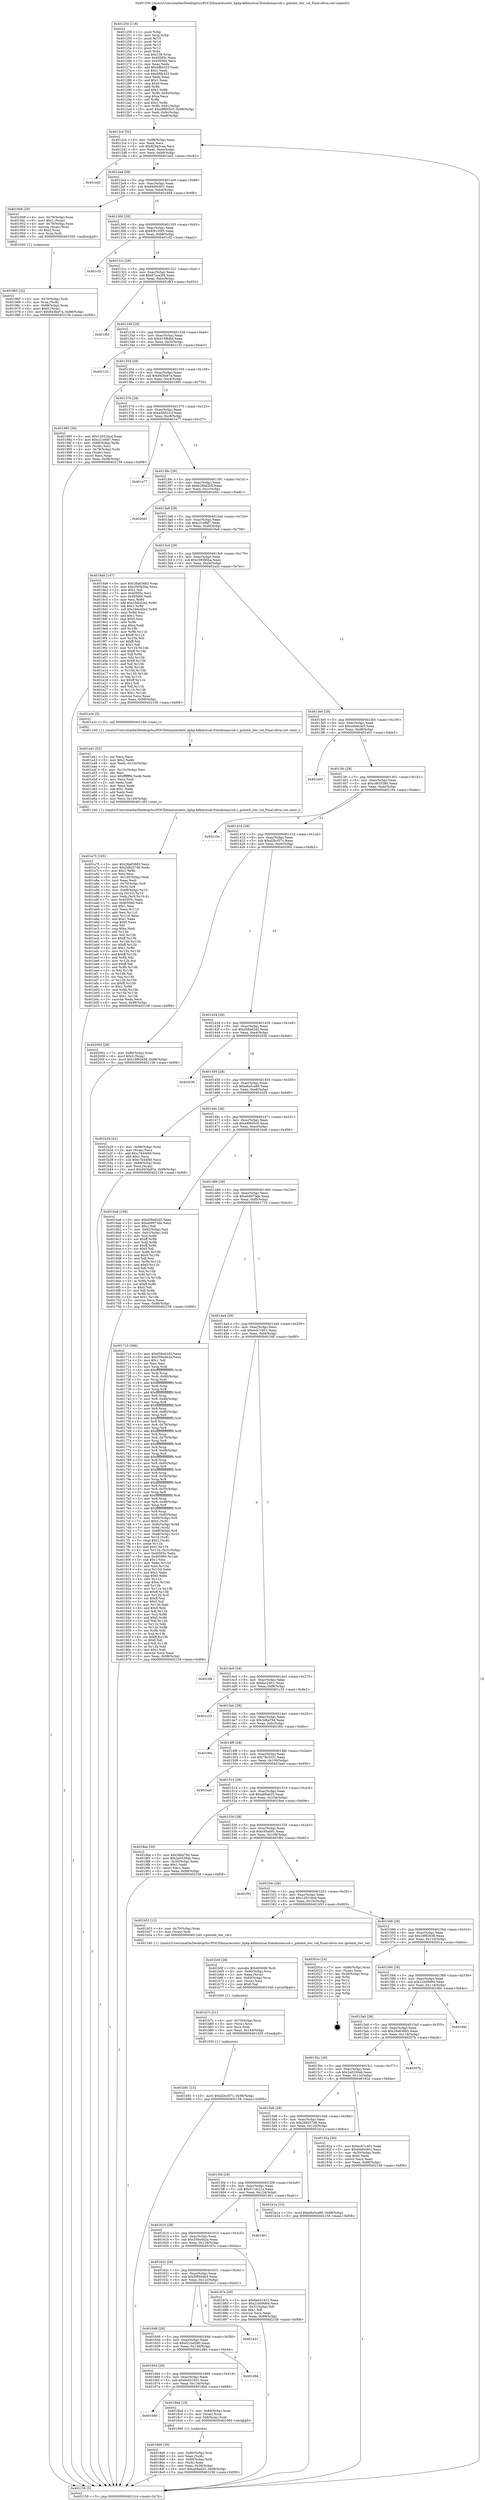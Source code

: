 digraph "0x401250" {
  label = "0x401250 (/mnt/c/Users/mathe/Desktop/tcc/POCII/binaries/extr_kphp-kdbmutual-friendsmaccub.c_golomb_iter_val_Final-ollvm.out::main(0))"
  labelloc = "t"
  node[shape=record]

  Entry [label="",width=0.3,height=0.3,shape=circle,fillcolor=black,style=filled]
  "0x4012c4" [label="{
     0x4012c4 [32]\l
     | [instrs]\l
     &nbsp;&nbsp;0x4012c4 \<+6\>: mov -0x98(%rbp),%eax\l
     &nbsp;&nbsp;0x4012ca \<+2\>: mov %eax,%ecx\l
     &nbsp;&nbsp;0x4012cc \<+6\>: sub $0x829a2caa,%ecx\l
     &nbsp;&nbsp;0x4012d2 \<+6\>: mov %eax,-0xac(%rbp)\l
     &nbsp;&nbsp;0x4012d8 \<+6\>: mov %ecx,-0xb0(%rbp)\l
     &nbsp;&nbsp;0x4012de \<+6\>: je 0000000000401ed2 \<main+0xc82\>\l
  }"]
  "0x401ed2" [label="{
     0x401ed2\l
  }", style=dashed]
  "0x4012e4" [label="{
     0x4012e4 [28]\l
     | [instrs]\l
     &nbsp;&nbsp;0x4012e4 \<+5\>: jmp 00000000004012e9 \<main+0x99\>\l
     &nbsp;&nbsp;0x4012e9 \<+6\>: mov -0xac(%rbp),%eax\l
     &nbsp;&nbsp;0x4012ef \<+5\>: sub $0x84d0c601,%eax\l
     &nbsp;&nbsp;0x4012f4 \<+6\>: mov %eax,-0xb4(%rbp)\l
     &nbsp;&nbsp;0x4012fa \<+6\>: je 0000000000401948 \<main+0x6f8\>\l
  }"]
  Exit [label="",width=0.3,height=0.3,shape=circle,fillcolor=black,style=filled,peripheries=2]
  "0x401948" [label="{
     0x401948 [29]\l
     | [instrs]\l
     &nbsp;&nbsp;0x401948 \<+4\>: mov -0x78(%rbp),%rax\l
     &nbsp;&nbsp;0x40194c \<+6\>: movl $0x1,(%rax)\l
     &nbsp;&nbsp;0x401952 \<+4\>: mov -0x78(%rbp),%rax\l
     &nbsp;&nbsp;0x401956 \<+3\>: movslq (%rax),%rax\l
     &nbsp;&nbsp;0x401959 \<+4\>: shl $0x2,%rax\l
     &nbsp;&nbsp;0x40195d \<+3\>: mov %rax,%rdi\l
     &nbsp;&nbsp;0x401960 \<+5\>: call 0000000000401050 \<malloc@plt\>\l
     | [calls]\l
     &nbsp;&nbsp;0x401050 \{1\} (unknown)\l
  }"]
  "0x401300" [label="{
     0x401300 [28]\l
     | [instrs]\l
     &nbsp;&nbsp;0x401300 \<+5\>: jmp 0000000000401305 \<main+0xb5\>\l
     &nbsp;&nbsp;0x401305 \<+6\>: mov -0xac(%rbp),%eax\l
     &nbsp;&nbsp;0x40130b \<+5\>: sub $0x85f105f3,%eax\l
     &nbsp;&nbsp;0x401310 \<+6\>: mov %eax,-0xb8(%rbp)\l
     &nbsp;&nbsp;0x401316 \<+6\>: je 0000000000401cf2 \<main+0xaa2\>\l
  }"]
  "0x401b91" [label="{
     0x401b91 [15]\l
     | [instrs]\l
     &nbsp;&nbsp;0x401b91 \<+10\>: movl $0xd2bcf37c,-0x98(%rbp)\l
     &nbsp;&nbsp;0x401b9b \<+5\>: jmp 0000000000402158 \<main+0xf08\>\l
  }"]
  "0x401cf2" [label="{
     0x401cf2\l
  }", style=dashed]
  "0x40131c" [label="{
     0x40131c [28]\l
     | [instrs]\l
     &nbsp;&nbsp;0x40131c \<+5\>: jmp 0000000000401321 \<main+0xd1\>\l
     &nbsp;&nbsp;0x401321 \<+6\>: mov -0xac(%rbp),%eax\l
     &nbsp;&nbsp;0x401327 \<+5\>: sub $0x87aca3f4,%eax\l
     &nbsp;&nbsp;0x40132c \<+6\>: mov %eax,-0xbc(%rbp)\l
     &nbsp;&nbsp;0x401332 \<+6\>: je 0000000000401f83 \<main+0xd33\>\l
  }"]
  "0x401b7c" [label="{
     0x401b7c [21]\l
     | [instrs]\l
     &nbsp;&nbsp;0x401b7c \<+4\>: mov -0x70(%rbp),%rcx\l
     &nbsp;&nbsp;0x401b80 \<+3\>: mov (%rcx),%rcx\l
     &nbsp;&nbsp;0x401b83 \<+3\>: mov %rcx,%rdi\l
     &nbsp;&nbsp;0x401b86 \<+6\>: mov %eax,-0x144(%rbp)\l
     &nbsp;&nbsp;0x401b8c \<+5\>: call 0000000000401030 \<free@plt\>\l
     | [calls]\l
     &nbsp;&nbsp;0x401030 \{1\} (unknown)\l
  }"]
  "0x401f83" [label="{
     0x401f83\l
  }", style=dashed]
  "0x401338" [label="{
     0x401338 [28]\l
     | [instrs]\l
     &nbsp;&nbsp;0x401338 \<+5\>: jmp 000000000040133d \<main+0xed\>\l
     &nbsp;&nbsp;0x40133d \<+6\>: mov -0xac(%rbp),%eax\l
     &nbsp;&nbsp;0x401343 \<+5\>: sub $0x915f64bf,%eax\l
     &nbsp;&nbsp;0x401348 \<+6\>: mov %eax,-0xc0(%rbp)\l
     &nbsp;&nbsp;0x40134e \<+6\>: je 0000000000402133 \<main+0xee3\>\l
  }"]
  "0x401b5f" [label="{
     0x401b5f [29]\l
     | [instrs]\l
     &nbsp;&nbsp;0x401b5f \<+10\>: movabs $0x4030d6,%rdi\l
     &nbsp;&nbsp;0x401b69 \<+4\>: mov -0x60(%rbp),%rcx\l
     &nbsp;&nbsp;0x401b6d \<+2\>: mov %eax,(%rcx)\l
     &nbsp;&nbsp;0x401b6f \<+4\>: mov -0x60(%rbp),%rcx\l
     &nbsp;&nbsp;0x401b73 \<+2\>: mov (%rcx),%esi\l
     &nbsp;&nbsp;0x401b75 \<+2\>: mov $0x0,%al\l
     &nbsp;&nbsp;0x401b77 \<+5\>: call 0000000000401040 \<printf@plt\>\l
     | [calls]\l
     &nbsp;&nbsp;0x401040 \{1\} (unknown)\l
  }"]
  "0x402133" [label="{
     0x402133\l
  }", style=dashed]
  "0x401354" [label="{
     0x401354 [28]\l
     | [instrs]\l
     &nbsp;&nbsp;0x401354 \<+5\>: jmp 0000000000401359 \<main+0x109\>\l
     &nbsp;&nbsp;0x401359 \<+6\>: mov -0xac(%rbp),%eax\l
     &nbsp;&nbsp;0x40135f \<+5\>: sub $0x943fa97a,%eax\l
     &nbsp;&nbsp;0x401364 \<+6\>: mov %eax,-0xc4(%rbp)\l
     &nbsp;&nbsp;0x40136a \<+6\>: je 0000000000401985 \<main+0x735\>\l
  }"]
  "0x401a75" [label="{
     0x401a75 [165]\l
     | [instrs]\l
     &nbsp;&nbsp;0x401a75 \<+5\>: mov $0x28a63683,%ecx\l
     &nbsp;&nbsp;0x401a7a \<+5\>: mov $0x2d8257d6,%edx\l
     &nbsp;&nbsp;0x401a7f \<+3\>: mov $0x1,%r8b\l
     &nbsp;&nbsp;0x401a82 \<+2\>: xor %esi,%esi\l
     &nbsp;&nbsp;0x401a84 \<+6\>: mov -0x140(%rbp),%edi\l
     &nbsp;&nbsp;0x401a8a \<+3\>: imul %eax,%edi\l
     &nbsp;&nbsp;0x401a8d \<+4\>: mov -0x70(%rbp),%r9\l
     &nbsp;&nbsp;0x401a91 \<+3\>: mov (%r9),%r9\l
     &nbsp;&nbsp;0x401a94 \<+4\>: mov -0x68(%rbp),%r10\l
     &nbsp;&nbsp;0x401a98 \<+3\>: movslq (%r10),%r10\l
     &nbsp;&nbsp;0x401a9b \<+4\>: mov %edi,(%r9,%r10,4)\l
     &nbsp;&nbsp;0x401a9f \<+7\>: mov 0x40505c,%eax\l
     &nbsp;&nbsp;0x401aa6 \<+7\>: mov 0x405060,%edi\l
     &nbsp;&nbsp;0x401aad \<+3\>: sub $0x1,%esi\l
     &nbsp;&nbsp;0x401ab0 \<+3\>: mov %eax,%r11d\l
     &nbsp;&nbsp;0x401ab3 \<+3\>: add %esi,%r11d\l
     &nbsp;&nbsp;0x401ab6 \<+4\>: imul %r11d,%eax\l
     &nbsp;&nbsp;0x401aba \<+3\>: and $0x1,%eax\l
     &nbsp;&nbsp;0x401abd \<+3\>: cmp $0x0,%eax\l
     &nbsp;&nbsp;0x401ac0 \<+3\>: sete %bl\l
     &nbsp;&nbsp;0x401ac3 \<+3\>: cmp $0xa,%edi\l
     &nbsp;&nbsp;0x401ac6 \<+4\>: setl %r14b\l
     &nbsp;&nbsp;0x401aca \<+3\>: mov %bl,%r15b\l
     &nbsp;&nbsp;0x401acd \<+4\>: xor $0xff,%r15b\l
     &nbsp;&nbsp;0x401ad1 \<+3\>: mov %r14b,%r12b\l
     &nbsp;&nbsp;0x401ad4 \<+4\>: xor $0xff,%r12b\l
     &nbsp;&nbsp;0x401ad8 \<+4\>: xor $0x1,%r8b\l
     &nbsp;&nbsp;0x401adc \<+3\>: mov %r15b,%r13b\l
     &nbsp;&nbsp;0x401adf \<+4\>: and $0xff,%r13b\l
     &nbsp;&nbsp;0x401ae3 \<+3\>: and %r8b,%bl\l
     &nbsp;&nbsp;0x401ae6 \<+3\>: mov %r12b,%al\l
     &nbsp;&nbsp;0x401ae9 \<+2\>: and $0xff,%al\l
     &nbsp;&nbsp;0x401aeb \<+3\>: and %r8b,%r14b\l
     &nbsp;&nbsp;0x401aee \<+3\>: or %bl,%r13b\l
     &nbsp;&nbsp;0x401af1 \<+3\>: or %r14b,%al\l
     &nbsp;&nbsp;0x401af4 \<+3\>: xor %al,%r13b\l
     &nbsp;&nbsp;0x401af7 \<+3\>: or %r12b,%r15b\l
     &nbsp;&nbsp;0x401afa \<+4\>: xor $0xff,%r15b\l
     &nbsp;&nbsp;0x401afe \<+4\>: or $0x1,%r8b\l
     &nbsp;&nbsp;0x401b02 \<+3\>: and %r8b,%r15b\l
     &nbsp;&nbsp;0x401b05 \<+3\>: or %r15b,%r13b\l
     &nbsp;&nbsp;0x401b08 \<+4\>: test $0x1,%r13b\l
     &nbsp;&nbsp;0x401b0c \<+3\>: cmovne %edx,%ecx\l
     &nbsp;&nbsp;0x401b0f \<+6\>: mov %ecx,-0x98(%rbp)\l
     &nbsp;&nbsp;0x401b15 \<+5\>: jmp 0000000000402158 \<main+0xf08\>\l
  }"]
  "0x401985" [label="{
     0x401985 [36]\l
     | [instrs]\l
     &nbsp;&nbsp;0x401985 \<+5\>: mov $0x12031bcd,%eax\l
     &nbsp;&nbsp;0x40198a \<+5\>: mov $0xc21efdf7,%ecx\l
     &nbsp;&nbsp;0x40198f \<+4\>: mov -0x68(%rbp),%rdx\l
     &nbsp;&nbsp;0x401993 \<+2\>: mov (%rdx),%esi\l
     &nbsp;&nbsp;0x401995 \<+4\>: mov -0x78(%rbp),%rdx\l
     &nbsp;&nbsp;0x401999 \<+2\>: cmp (%rdx),%esi\l
     &nbsp;&nbsp;0x40199b \<+3\>: cmovl %ecx,%eax\l
     &nbsp;&nbsp;0x40199e \<+6\>: mov %eax,-0x98(%rbp)\l
     &nbsp;&nbsp;0x4019a4 \<+5\>: jmp 0000000000402158 \<main+0xf08\>\l
  }"]
  "0x401370" [label="{
     0x401370 [28]\l
     | [instrs]\l
     &nbsp;&nbsp;0x401370 \<+5\>: jmp 0000000000401375 \<main+0x125\>\l
     &nbsp;&nbsp;0x401375 \<+6\>: mov -0xac(%rbp),%eax\l
     &nbsp;&nbsp;0x40137b \<+5\>: sub $0xa56022cf,%eax\l
     &nbsp;&nbsp;0x401380 \<+6\>: mov %eax,-0xc8(%rbp)\l
     &nbsp;&nbsp;0x401386 \<+6\>: je 0000000000401e77 \<main+0xc27\>\l
  }"]
  "0x401a41" [label="{
     0x401a41 [52]\l
     | [instrs]\l
     &nbsp;&nbsp;0x401a41 \<+2\>: xor %ecx,%ecx\l
     &nbsp;&nbsp;0x401a43 \<+5\>: mov $0x2,%edx\l
     &nbsp;&nbsp;0x401a48 \<+6\>: mov %edx,-0x13c(%rbp)\l
     &nbsp;&nbsp;0x401a4e \<+1\>: cltd\l
     &nbsp;&nbsp;0x401a4f \<+6\>: mov -0x13c(%rbp),%esi\l
     &nbsp;&nbsp;0x401a55 \<+2\>: idiv %esi\l
     &nbsp;&nbsp;0x401a57 \<+6\>: imul $0xfffffffe,%edx,%edx\l
     &nbsp;&nbsp;0x401a5d \<+2\>: mov %ecx,%edi\l
     &nbsp;&nbsp;0x401a5f \<+2\>: sub %edx,%edi\l
     &nbsp;&nbsp;0x401a61 \<+2\>: mov %ecx,%edx\l
     &nbsp;&nbsp;0x401a63 \<+3\>: sub $0x1,%edx\l
     &nbsp;&nbsp;0x401a66 \<+2\>: add %edx,%edi\l
     &nbsp;&nbsp;0x401a68 \<+2\>: sub %edi,%ecx\l
     &nbsp;&nbsp;0x401a6a \<+6\>: mov %ecx,-0x140(%rbp)\l
     &nbsp;&nbsp;0x401a70 \<+5\>: call 0000000000401160 \<next_i\>\l
     | [calls]\l
     &nbsp;&nbsp;0x401160 \{1\} (/mnt/c/Users/mathe/Desktop/tcc/POCII/binaries/extr_kphp-kdbmutual-friendsmaccub.c_golomb_iter_val_Final-ollvm.out::next_i)\l
  }"]
  "0x401e77" [label="{
     0x401e77\l
  }", style=dashed]
  "0x40138c" [label="{
     0x40138c [28]\l
     | [instrs]\l
     &nbsp;&nbsp;0x40138c \<+5\>: jmp 0000000000401391 \<main+0x141\>\l
     &nbsp;&nbsp;0x401391 \<+6\>: mov -0xac(%rbp),%eax\l
     &nbsp;&nbsp;0x401397 \<+5\>: sub $0xb290d2b5,%eax\l
     &nbsp;&nbsp;0x40139c \<+6\>: mov %eax,-0xcc(%rbp)\l
     &nbsp;&nbsp;0x4013a2 \<+6\>: je 00000000004020d1 \<main+0xe81\>\l
  }"]
  "0x401965" [label="{
     0x401965 [32]\l
     | [instrs]\l
     &nbsp;&nbsp;0x401965 \<+4\>: mov -0x70(%rbp),%rdi\l
     &nbsp;&nbsp;0x401969 \<+3\>: mov %rax,(%rdi)\l
     &nbsp;&nbsp;0x40196c \<+4\>: mov -0x68(%rbp),%rax\l
     &nbsp;&nbsp;0x401970 \<+6\>: movl $0x0,(%rax)\l
     &nbsp;&nbsp;0x401976 \<+10\>: movl $0x943fa97a,-0x98(%rbp)\l
     &nbsp;&nbsp;0x401980 \<+5\>: jmp 0000000000402158 \<main+0xf08\>\l
  }"]
  "0x4020d1" [label="{
     0x4020d1\l
  }", style=dashed]
  "0x4013a8" [label="{
     0x4013a8 [28]\l
     | [instrs]\l
     &nbsp;&nbsp;0x4013a8 \<+5\>: jmp 00000000004013ad \<main+0x15d\>\l
     &nbsp;&nbsp;0x4013ad \<+6\>: mov -0xac(%rbp),%eax\l
     &nbsp;&nbsp;0x4013b3 \<+5\>: sub $0xc21efdf7,%eax\l
     &nbsp;&nbsp;0x4013b8 \<+6\>: mov %eax,-0xd0(%rbp)\l
     &nbsp;&nbsp;0x4013be \<+6\>: je 00000000004019a9 \<main+0x759\>\l
  }"]
  "0x4018d0" [label="{
     0x4018d0 [30]\l
     | [instrs]\l
     &nbsp;&nbsp;0x4018d0 \<+4\>: mov -0x80(%rbp),%rdi\l
     &nbsp;&nbsp;0x4018d4 \<+2\>: mov %eax,(%rdi)\l
     &nbsp;&nbsp;0x4018d6 \<+4\>: mov -0x80(%rbp),%rdi\l
     &nbsp;&nbsp;0x4018da \<+2\>: mov (%rdi),%eax\l
     &nbsp;&nbsp;0x4018dc \<+3\>: mov %eax,-0x30(%rbp)\l
     &nbsp;&nbsp;0x4018df \<+10\>: movl $0xab8ad25,-0x98(%rbp)\l
     &nbsp;&nbsp;0x4018e9 \<+5\>: jmp 0000000000402158 \<main+0xf08\>\l
  }"]
  "0x4019a9" [label="{
     0x4019a9 [147]\l
     | [instrs]\l
     &nbsp;&nbsp;0x4019a9 \<+5\>: mov $0x28a63683,%eax\l
     &nbsp;&nbsp;0x4019ae \<+5\>: mov $0xc595b5ba,%ecx\l
     &nbsp;&nbsp;0x4019b3 \<+2\>: mov $0x1,%dl\l
     &nbsp;&nbsp;0x4019b5 \<+7\>: mov 0x40505c,%esi\l
     &nbsp;&nbsp;0x4019bc \<+7\>: mov 0x405060,%edi\l
     &nbsp;&nbsp;0x4019c3 \<+3\>: mov %esi,%r8d\l
     &nbsp;&nbsp;0x4019c6 \<+7\>: add $0x16dcd2e2,%r8d\l
     &nbsp;&nbsp;0x4019cd \<+4\>: sub $0x1,%r8d\l
     &nbsp;&nbsp;0x4019d1 \<+7\>: sub $0x16dcd2e2,%r8d\l
     &nbsp;&nbsp;0x4019d8 \<+4\>: imul %r8d,%esi\l
     &nbsp;&nbsp;0x4019dc \<+3\>: and $0x1,%esi\l
     &nbsp;&nbsp;0x4019df \<+3\>: cmp $0x0,%esi\l
     &nbsp;&nbsp;0x4019e2 \<+4\>: sete %r9b\l
     &nbsp;&nbsp;0x4019e6 \<+3\>: cmp $0xa,%edi\l
     &nbsp;&nbsp;0x4019e9 \<+4\>: setl %r10b\l
     &nbsp;&nbsp;0x4019ed \<+3\>: mov %r9b,%r11b\l
     &nbsp;&nbsp;0x4019f0 \<+4\>: xor $0xff,%r11b\l
     &nbsp;&nbsp;0x4019f4 \<+3\>: mov %r10b,%bl\l
     &nbsp;&nbsp;0x4019f7 \<+3\>: xor $0xff,%bl\l
     &nbsp;&nbsp;0x4019fa \<+3\>: xor $0x1,%dl\l
     &nbsp;&nbsp;0x4019fd \<+3\>: mov %r11b,%r14b\l
     &nbsp;&nbsp;0x401a00 \<+4\>: and $0xff,%r14b\l
     &nbsp;&nbsp;0x401a04 \<+3\>: and %dl,%r9b\l
     &nbsp;&nbsp;0x401a07 \<+3\>: mov %bl,%r15b\l
     &nbsp;&nbsp;0x401a0a \<+4\>: and $0xff,%r15b\l
     &nbsp;&nbsp;0x401a0e \<+3\>: and %dl,%r10b\l
     &nbsp;&nbsp;0x401a11 \<+3\>: or %r9b,%r14b\l
     &nbsp;&nbsp;0x401a14 \<+3\>: or %r10b,%r15b\l
     &nbsp;&nbsp;0x401a17 \<+3\>: xor %r15b,%r14b\l
     &nbsp;&nbsp;0x401a1a \<+3\>: or %bl,%r11b\l
     &nbsp;&nbsp;0x401a1d \<+4\>: xor $0xff,%r11b\l
     &nbsp;&nbsp;0x401a21 \<+3\>: or $0x1,%dl\l
     &nbsp;&nbsp;0x401a24 \<+3\>: and %dl,%r11b\l
     &nbsp;&nbsp;0x401a27 \<+3\>: or %r11b,%r14b\l
     &nbsp;&nbsp;0x401a2a \<+4\>: test $0x1,%r14b\l
     &nbsp;&nbsp;0x401a2e \<+3\>: cmovne %ecx,%eax\l
     &nbsp;&nbsp;0x401a31 \<+6\>: mov %eax,-0x98(%rbp)\l
     &nbsp;&nbsp;0x401a37 \<+5\>: jmp 0000000000402158 \<main+0xf08\>\l
  }"]
  "0x4013c4" [label="{
     0x4013c4 [28]\l
     | [instrs]\l
     &nbsp;&nbsp;0x4013c4 \<+5\>: jmp 00000000004013c9 \<main+0x179\>\l
     &nbsp;&nbsp;0x4013c9 \<+6\>: mov -0xac(%rbp),%eax\l
     &nbsp;&nbsp;0x4013cf \<+5\>: sub $0xc595b5ba,%eax\l
     &nbsp;&nbsp;0x4013d4 \<+6\>: mov %eax,-0xd4(%rbp)\l
     &nbsp;&nbsp;0x4013da \<+6\>: je 0000000000401a3c \<main+0x7ec\>\l
  }"]
  "0x401680" [label="{
     0x401680\l
  }", style=dashed]
  "0x401a3c" [label="{
     0x401a3c [5]\l
     | [instrs]\l
     &nbsp;&nbsp;0x401a3c \<+5\>: call 0000000000401160 \<next_i\>\l
     | [calls]\l
     &nbsp;&nbsp;0x401160 \{1\} (/mnt/c/Users/mathe/Desktop/tcc/POCII/binaries/extr_kphp-kdbmutual-friendsmaccub.c_golomb_iter_val_Final-ollvm.out::next_i)\l
  }"]
  "0x4013e0" [label="{
     0x4013e0 [28]\l
     | [instrs]\l
     &nbsp;&nbsp;0x4013e0 \<+5\>: jmp 00000000004013e5 \<main+0x195\>\l
     &nbsp;&nbsp;0x4013e5 \<+6\>: mov -0xac(%rbp),%eax\l
     &nbsp;&nbsp;0x4013eb \<+5\>: sub $0xcd44e3e5,%eax\l
     &nbsp;&nbsp;0x4013f0 \<+6\>: mov %eax,-0xd8(%rbp)\l
     &nbsp;&nbsp;0x4013f6 \<+6\>: je 0000000000401e03 \<main+0xbb3\>\l
  }"]
  "0x4018bd" [label="{
     0x4018bd [19]\l
     | [instrs]\l
     &nbsp;&nbsp;0x4018bd \<+7\>: mov -0x88(%rbp),%rax\l
     &nbsp;&nbsp;0x4018c4 \<+3\>: mov (%rax),%rax\l
     &nbsp;&nbsp;0x4018c7 \<+4\>: mov 0x8(%rax),%rdi\l
     &nbsp;&nbsp;0x4018cb \<+5\>: call 0000000000401060 \<atoi@plt\>\l
     | [calls]\l
     &nbsp;&nbsp;0x401060 \{1\} (unknown)\l
  }"]
  "0x401e03" [label="{
     0x401e03\l
  }", style=dashed]
  "0x4013fc" [label="{
     0x4013fc [28]\l
     | [instrs]\l
     &nbsp;&nbsp;0x4013fc \<+5\>: jmp 0000000000401401 \<main+0x1b1\>\l
     &nbsp;&nbsp;0x401401 \<+6\>: mov -0xac(%rbp),%eax\l
     &nbsp;&nbsp;0x401407 \<+5\>: sub $0xcd633380,%eax\l
     &nbsp;&nbsp;0x40140c \<+6\>: mov %eax,-0xdc(%rbp)\l
     &nbsp;&nbsp;0x401412 \<+6\>: je 000000000040210e \<main+0xebe\>\l
  }"]
  "0x401664" [label="{
     0x401664 [28]\l
     | [instrs]\l
     &nbsp;&nbsp;0x401664 \<+5\>: jmp 0000000000401669 \<main+0x419\>\l
     &nbsp;&nbsp;0x401669 \<+6\>: mov -0xac(%rbp),%eax\l
     &nbsp;&nbsp;0x40166f \<+5\>: sub $0x6ed31831,%eax\l
     &nbsp;&nbsp;0x401674 \<+6\>: mov %eax,-0x134(%rbp)\l
     &nbsp;&nbsp;0x40167a \<+6\>: je 00000000004018bd \<main+0x66d\>\l
  }"]
  "0x40210e" [label="{
     0x40210e\l
  }", style=dashed]
  "0x401418" [label="{
     0x401418 [28]\l
     | [instrs]\l
     &nbsp;&nbsp;0x401418 \<+5\>: jmp 000000000040141d \<main+0x1cd\>\l
     &nbsp;&nbsp;0x40141d \<+6\>: mov -0xac(%rbp),%eax\l
     &nbsp;&nbsp;0x401423 \<+5\>: sub $0xd2bcf37c,%eax\l
     &nbsp;&nbsp;0x401428 \<+6\>: mov %eax,-0xe0(%rbp)\l
     &nbsp;&nbsp;0x40142e \<+6\>: je 0000000000402002 \<main+0xdb2\>\l
  }"]
  "0x401d94" [label="{
     0x401d94\l
  }", style=dashed]
  "0x402002" [label="{
     0x402002 [28]\l
     | [instrs]\l
     &nbsp;&nbsp;0x402002 \<+7\>: mov -0x90(%rbp),%rax\l
     &nbsp;&nbsp;0x402009 \<+6\>: movl $0x0,(%rax)\l
     &nbsp;&nbsp;0x40200f \<+10\>: movl $0x16f92638,-0x98(%rbp)\l
     &nbsp;&nbsp;0x402019 \<+5\>: jmp 0000000000402158 \<main+0xf08\>\l
  }"]
  "0x401434" [label="{
     0x401434 [28]\l
     | [instrs]\l
     &nbsp;&nbsp;0x401434 \<+5\>: jmp 0000000000401439 \<main+0x1e9\>\l
     &nbsp;&nbsp;0x401439 \<+6\>: mov -0xac(%rbp),%eax\l
     &nbsp;&nbsp;0x40143f \<+5\>: sub $0xd58a62d2,%eax\l
     &nbsp;&nbsp;0x401444 \<+6\>: mov %eax,-0xe4(%rbp)\l
     &nbsp;&nbsp;0x40144a \<+6\>: je 0000000000402036 \<main+0xde6\>\l
  }"]
  "0x401648" [label="{
     0x401648 [28]\l
     | [instrs]\l
     &nbsp;&nbsp;0x401648 \<+5\>: jmp 000000000040164d \<main+0x3fd\>\l
     &nbsp;&nbsp;0x40164d \<+6\>: mov -0xac(%rbp),%eax\l
     &nbsp;&nbsp;0x401653 \<+5\>: sub $0x621bd280,%eax\l
     &nbsp;&nbsp;0x401658 \<+6\>: mov %eax,-0x130(%rbp)\l
     &nbsp;&nbsp;0x40165e \<+6\>: je 0000000000401d94 \<main+0xb44\>\l
  }"]
  "0x402036" [label="{
     0x402036\l
  }", style=dashed]
  "0x401450" [label="{
     0x401450 [28]\l
     | [instrs]\l
     &nbsp;&nbsp;0x401450 \<+5\>: jmp 0000000000401455 \<main+0x205\>\l
     &nbsp;&nbsp;0x401455 \<+6\>: mov -0xac(%rbp),%eax\l
     &nbsp;&nbsp;0x40145b \<+5\>: sub $0xe6a5ca86,%eax\l
     &nbsp;&nbsp;0x401460 \<+6\>: mov %eax,-0xe8(%rbp)\l
     &nbsp;&nbsp;0x401466 \<+6\>: je 0000000000401b29 \<main+0x8d9\>\l
  }"]
  "0x401e21" [label="{
     0x401e21\l
  }", style=dashed]
  "0x401b29" [label="{
     0x401b29 [42]\l
     | [instrs]\l
     &nbsp;&nbsp;0x401b29 \<+4\>: mov -0x68(%rbp),%rax\l
     &nbsp;&nbsp;0x401b2d \<+2\>: mov (%rax),%ecx\l
     &nbsp;&nbsp;0x401b2f \<+6\>: add $0xc7b44f46,%ecx\l
     &nbsp;&nbsp;0x401b35 \<+3\>: add $0x1,%ecx\l
     &nbsp;&nbsp;0x401b38 \<+6\>: sub $0xc7b44f46,%ecx\l
     &nbsp;&nbsp;0x401b3e \<+4\>: mov -0x68(%rbp),%rax\l
     &nbsp;&nbsp;0x401b42 \<+2\>: mov %ecx,(%rax)\l
     &nbsp;&nbsp;0x401b44 \<+10\>: movl $0x943fa97a,-0x98(%rbp)\l
     &nbsp;&nbsp;0x401b4e \<+5\>: jmp 0000000000402158 \<main+0xf08\>\l
  }"]
  "0x40146c" [label="{
     0x40146c [28]\l
     | [instrs]\l
     &nbsp;&nbsp;0x40146c \<+5\>: jmp 0000000000401471 \<main+0x221\>\l
     &nbsp;&nbsp;0x401471 \<+6\>: mov -0xac(%rbp),%eax\l
     &nbsp;&nbsp;0x401477 \<+5\>: sub $0xe8f665c0,%eax\l
     &nbsp;&nbsp;0x40147c \<+6\>: mov %eax,-0xec(%rbp)\l
     &nbsp;&nbsp;0x401482 \<+6\>: je 00000000004016a6 \<main+0x456\>\l
  }"]
  "0x40162c" [label="{
     0x40162c [28]\l
     | [instrs]\l
     &nbsp;&nbsp;0x40162c \<+5\>: jmp 0000000000401631 \<main+0x3e1\>\l
     &nbsp;&nbsp;0x401631 \<+6\>: mov -0xac(%rbp),%eax\l
     &nbsp;&nbsp;0x401637 \<+5\>: sub $0x5f858464,%eax\l
     &nbsp;&nbsp;0x40163c \<+6\>: mov %eax,-0x12c(%rbp)\l
     &nbsp;&nbsp;0x401642 \<+6\>: je 0000000000401e21 \<main+0xbd1\>\l
  }"]
  "0x4016a6" [label="{
     0x4016a6 [106]\l
     | [instrs]\l
     &nbsp;&nbsp;0x4016a6 \<+5\>: mov $0xd58a62d2,%eax\l
     &nbsp;&nbsp;0x4016ab \<+5\>: mov $0xeb9973de,%ecx\l
     &nbsp;&nbsp;0x4016b0 \<+2\>: mov $0x1,%dl\l
     &nbsp;&nbsp;0x4016b2 \<+7\>: mov -0x92(%rbp),%sil\l
     &nbsp;&nbsp;0x4016b9 \<+7\>: mov -0x91(%rbp),%dil\l
     &nbsp;&nbsp;0x4016c0 \<+3\>: mov %sil,%r8b\l
     &nbsp;&nbsp;0x4016c3 \<+4\>: xor $0xff,%r8b\l
     &nbsp;&nbsp;0x4016c7 \<+3\>: mov %dil,%r9b\l
     &nbsp;&nbsp;0x4016ca \<+4\>: xor $0xff,%r9b\l
     &nbsp;&nbsp;0x4016ce \<+3\>: xor $0x0,%dl\l
     &nbsp;&nbsp;0x4016d1 \<+3\>: mov %r8b,%r10b\l
     &nbsp;&nbsp;0x4016d4 \<+4\>: and $0x0,%r10b\l
     &nbsp;&nbsp;0x4016d8 \<+3\>: and %dl,%sil\l
     &nbsp;&nbsp;0x4016db \<+3\>: mov %r9b,%r11b\l
     &nbsp;&nbsp;0x4016de \<+4\>: and $0x0,%r11b\l
     &nbsp;&nbsp;0x4016e2 \<+3\>: and %dl,%dil\l
     &nbsp;&nbsp;0x4016e5 \<+3\>: or %sil,%r10b\l
     &nbsp;&nbsp;0x4016e8 \<+3\>: or %dil,%r11b\l
     &nbsp;&nbsp;0x4016eb \<+3\>: xor %r11b,%r10b\l
     &nbsp;&nbsp;0x4016ee \<+3\>: or %r9b,%r8b\l
     &nbsp;&nbsp;0x4016f1 \<+4\>: xor $0xff,%r8b\l
     &nbsp;&nbsp;0x4016f5 \<+3\>: or $0x0,%dl\l
     &nbsp;&nbsp;0x4016f8 \<+3\>: and %dl,%r8b\l
     &nbsp;&nbsp;0x4016fb \<+3\>: or %r8b,%r10b\l
     &nbsp;&nbsp;0x4016fe \<+4\>: test $0x1,%r10b\l
     &nbsp;&nbsp;0x401702 \<+3\>: cmovne %ecx,%eax\l
     &nbsp;&nbsp;0x401705 \<+6\>: mov %eax,-0x98(%rbp)\l
     &nbsp;&nbsp;0x40170b \<+5\>: jmp 0000000000402158 \<main+0xf08\>\l
  }"]
  "0x401488" [label="{
     0x401488 [28]\l
     | [instrs]\l
     &nbsp;&nbsp;0x401488 \<+5\>: jmp 000000000040148d \<main+0x23d\>\l
     &nbsp;&nbsp;0x40148d \<+6\>: mov -0xac(%rbp),%eax\l
     &nbsp;&nbsp;0x401493 \<+5\>: sub $0xeb9973de,%eax\l
     &nbsp;&nbsp;0x401498 \<+6\>: mov %eax,-0xf0(%rbp)\l
     &nbsp;&nbsp;0x40149e \<+6\>: je 0000000000401710 \<main+0x4c0\>\l
  }"]
  "0x402158" [label="{
     0x402158 [5]\l
     | [instrs]\l
     &nbsp;&nbsp;0x402158 \<+5\>: jmp 00000000004012c4 \<main+0x74\>\l
  }"]
  "0x401250" [label="{
     0x401250 [116]\l
     | [instrs]\l
     &nbsp;&nbsp;0x401250 \<+1\>: push %rbp\l
     &nbsp;&nbsp;0x401251 \<+3\>: mov %rsp,%rbp\l
     &nbsp;&nbsp;0x401254 \<+2\>: push %r15\l
     &nbsp;&nbsp;0x401256 \<+2\>: push %r14\l
     &nbsp;&nbsp;0x401258 \<+2\>: push %r13\l
     &nbsp;&nbsp;0x40125a \<+2\>: push %r12\l
     &nbsp;&nbsp;0x40125c \<+1\>: push %rbx\l
     &nbsp;&nbsp;0x40125d \<+7\>: sub $0x138,%rsp\l
     &nbsp;&nbsp;0x401264 \<+7\>: mov 0x40505c,%eax\l
     &nbsp;&nbsp;0x40126b \<+7\>: mov 0x405060,%ecx\l
     &nbsp;&nbsp;0x401272 \<+2\>: mov %eax,%edx\l
     &nbsp;&nbsp;0x401274 \<+6\>: add $0x6f6b333,%edx\l
     &nbsp;&nbsp;0x40127a \<+3\>: sub $0x1,%edx\l
     &nbsp;&nbsp;0x40127d \<+6\>: sub $0x6f6b333,%edx\l
     &nbsp;&nbsp;0x401283 \<+3\>: imul %edx,%eax\l
     &nbsp;&nbsp;0x401286 \<+3\>: and $0x1,%eax\l
     &nbsp;&nbsp;0x401289 \<+3\>: cmp $0x0,%eax\l
     &nbsp;&nbsp;0x40128c \<+4\>: sete %r8b\l
     &nbsp;&nbsp;0x401290 \<+4\>: and $0x1,%r8b\l
     &nbsp;&nbsp;0x401294 \<+7\>: mov %r8b,-0x92(%rbp)\l
     &nbsp;&nbsp;0x40129b \<+3\>: cmp $0xa,%ecx\l
     &nbsp;&nbsp;0x40129e \<+4\>: setl %r8b\l
     &nbsp;&nbsp;0x4012a2 \<+4\>: and $0x1,%r8b\l
     &nbsp;&nbsp;0x4012a6 \<+7\>: mov %r8b,-0x91(%rbp)\l
     &nbsp;&nbsp;0x4012ad \<+10\>: movl $0xe8f665c0,-0x98(%rbp)\l
     &nbsp;&nbsp;0x4012b7 \<+6\>: mov %edi,-0x9c(%rbp)\l
     &nbsp;&nbsp;0x4012bd \<+7\>: mov %rsi,-0xa8(%rbp)\l
  }"]
  "0x40187e" [label="{
     0x40187e [30]\l
     | [instrs]\l
     &nbsp;&nbsp;0x40187e \<+5\>: mov $0x6ed31831,%eax\l
     &nbsp;&nbsp;0x401883 \<+5\>: mov $0x21b09d94,%ecx\l
     &nbsp;&nbsp;0x401888 \<+3\>: mov -0x31(%rbp),%dl\l
     &nbsp;&nbsp;0x40188b \<+3\>: test $0x1,%dl\l
     &nbsp;&nbsp;0x40188e \<+3\>: cmovne %ecx,%eax\l
     &nbsp;&nbsp;0x401891 \<+6\>: mov %eax,-0x98(%rbp)\l
     &nbsp;&nbsp;0x401897 \<+5\>: jmp 0000000000402158 \<main+0xf08\>\l
  }"]
  "0x401710" [label="{
     0x401710 [366]\l
     | [instrs]\l
     &nbsp;&nbsp;0x401710 \<+5\>: mov $0xd58a62d2,%eax\l
     &nbsp;&nbsp;0x401715 \<+5\>: mov $0x359a4b2a,%ecx\l
     &nbsp;&nbsp;0x40171a \<+2\>: mov $0x1,%dl\l
     &nbsp;&nbsp;0x40171c \<+2\>: xor %esi,%esi\l
     &nbsp;&nbsp;0x40171e \<+3\>: mov %rsp,%rdi\l
     &nbsp;&nbsp;0x401721 \<+4\>: add $0xfffffffffffffff0,%rdi\l
     &nbsp;&nbsp;0x401725 \<+3\>: mov %rdi,%rsp\l
     &nbsp;&nbsp;0x401728 \<+7\>: mov %rdi,-0x90(%rbp)\l
     &nbsp;&nbsp;0x40172f \<+3\>: mov %rsp,%rdi\l
     &nbsp;&nbsp;0x401732 \<+4\>: add $0xfffffffffffffff0,%rdi\l
     &nbsp;&nbsp;0x401736 \<+3\>: mov %rdi,%rsp\l
     &nbsp;&nbsp;0x401739 \<+3\>: mov %rsp,%r8\l
     &nbsp;&nbsp;0x40173c \<+4\>: add $0xfffffffffffffff0,%r8\l
     &nbsp;&nbsp;0x401740 \<+3\>: mov %r8,%rsp\l
     &nbsp;&nbsp;0x401743 \<+7\>: mov %r8,-0x88(%rbp)\l
     &nbsp;&nbsp;0x40174a \<+3\>: mov %rsp,%r8\l
     &nbsp;&nbsp;0x40174d \<+4\>: add $0xfffffffffffffff0,%r8\l
     &nbsp;&nbsp;0x401751 \<+3\>: mov %r8,%rsp\l
     &nbsp;&nbsp;0x401754 \<+4\>: mov %r8,-0x80(%rbp)\l
     &nbsp;&nbsp;0x401758 \<+3\>: mov %rsp,%r8\l
     &nbsp;&nbsp;0x40175b \<+4\>: add $0xfffffffffffffff0,%r8\l
     &nbsp;&nbsp;0x40175f \<+3\>: mov %r8,%rsp\l
     &nbsp;&nbsp;0x401762 \<+4\>: mov %r8,-0x78(%rbp)\l
     &nbsp;&nbsp;0x401766 \<+3\>: mov %rsp,%r8\l
     &nbsp;&nbsp;0x401769 \<+4\>: add $0xfffffffffffffff0,%r8\l
     &nbsp;&nbsp;0x40176d \<+3\>: mov %r8,%rsp\l
     &nbsp;&nbsp;0x401770 \<+4\>: mov %r8,-0x70(%rbp)\l
     &nbsp;&nbsp;0x401774 \<+3\>: mov %rsp,%r8\l
     &nbsp;&nbsp;0x401777 \<+4\>: add $0xfffffffffffffff0,%r8\l
     &nbsp;&nbsp;0x40177b \<+3\>: mov %r8,%rsp\l
     &nbsp;&nbsp;0x40177e \<+4\>: mov %r8,-0x68(%rbp)\l
     &nbsp;&nbsp;0x401782 \<+3\>: mov %rsp,%r8\l
     &nbsp;&nbsp;0x401785 \<+4\>: add $0xfffffffffffffff0,%r8\l
     &nbsp;&nbsp;0x401789 \<+3\>: mov %r8,%rsp\l
     &nbsp;&nbsp;0x40178c \<+4\>: mov %r8,-0x60(%rbp)\l
     &nbsp;&nbsp;0x401790 \<+3\>: mov %rsp,%r8\l
     &nbsp;&nbsp;0x401793 \<+4\>: add $0xfffffffffffffff0,%r8\l
     &nbsp;&nbsp;0x401797 \<+3\>: mov %r8,%rsp\l
     &nbsp;&nbsp;0x40179a \<+4\>: mov %r8,-0x58(%rbp)\l
     &nbsp;&nbsp;0x40179e \<+3\>: mov %rsp,%r8\l
     &nbsp;&nbsp;0x4017a1 \<+4\>: add $0xfffffffffffffff0,%r8\l
     &nbsp;&nbsp;0x4017a5 \<+3\>: mov %r8,%rsp\l
     &nbsp;&nbsp;0x4017a8 \<+4\>: mov %r8,-0x50(%rbp)\l
     &nbsp;&nbsp;0x4017ac \<+3\>: mov %rsp,%r8\l
     &nbsp;&nbsp;0x4017af \<+4\>: add $0xfffffffffffffff0,%r8\l
     &nbsp;&nbsp;0x4017b3 \<+3\>: mov %r8,%rsp\l
     &nbsp;&nbsp;0x4017b6 \<+4\>: mov %r8,-0x48(%rbp)\l
     &nbsp;&nbsp;0x4017ba \<+3\>: mov %rsp,%r8\l
     &nbsp;&nbsp;0x4017bd \<+4\>: add $0xfffffffffffffff0,%r8\l
     &nbsp;&nbsp;0x4017c1 \<+3\>: mov %r8,%rsp\l
     &nbsp;&nbsp;0x4017c4 \<+4\>: mov %r8,-0x40(%rbp)\l
     &nbsp;&nbsp;0x4017c8 \<+7\>: mov -0x90(%rbp),%r8\l
     &nbsp;&nbsp;0x4017cf \<+7\>: movl $0x0,(%r8)\l
     &nbsp;&nbsp;0x4017d6 \<+7\>: mov -0x9c(%rbp),%r9d\l
     &nbsp;&nbsp;0x4017dd \<+3\>: mov %r9d,(%rdi)\l
     &nbsp;&nbsp;0x4017e0 \<+7\>: mov -0x88(%rbp),%r8\l
     &nbsp;&nbsp;0x4017e7 \<+7\>: mov -0xa8(%rbp),%r10\l
     &nbsp;&nbsp;0x4017ee \<+3\>: mov %r10,(%r8)\l
     &nbsp;&nbsp;0x4017f1 \<+3\>: cmpl $0x2,(%rdi)\l
     &nbsp;&nbsp;0x4017f4 \<+4\>: setne %r11b\l
     &nbsp;&nbsp;0x4017f8 \<+4\>: and $0x1,%r11b\l
     &nbsp;&nbsp;0x4017fc \<+4\>: mov %r11b,-0x31(%rbp)\l
     &nbsp;&nbsp;0x401800 \<+7\>: mov 0x40505c,%ebx\l
     &nbsp;&nbsp;0x401807 \<+8\>: mov 0x405060,%r14d\l
     &nbsp;&nbsp;0x40180f \<+3\>: sub $0x1,%esi\l
     &nbsp;&nbsp;0x401812 \<+3\>: mov %ebx,%r15d\l
     &nbsp;&nbsp;0x401815 \<+3\>: add %esi,%r15d\l
     &nbsp;&nbsp;0x401818 \<+4\>: imul %r15d,%ebx\l
     &nbsp;&nbsp;0x40181c \<+3\>: and $0x1,%ebx\l
     &nbsp;&nbsp;0x40181f \<+3\>: cmp $0x0,%ebx\l
     &nbsp;&nbsp;0x401822 \<+4\>: sete %r11b\l
     &nbsp;&nbsp;0x401826 \<+4\>: cmp $0xa,%r14d\l
     &nbsp;&nbsp;0x40182a \<+4\>: setl %r12b\l
     &nbsp;&nbsp;0x40182e \<+3\>: mov %r11b,%r13b\l
     &nbsp;&nbsp;0x401831 \<+4\>: xor $0xff,%r13b\l
     &nbsp;&nbsp;0x401835 \<+3\>: mov %r12b,%sil\l
     &nbsp;&nbsp;0x401838 \<+4\>: xor $0xff,%sil\l
     &nbsp;&nbsp;0x40183c \<+3\>: xor $0x0,%dl\l
     &nbsp;&nbsp;0x40183f \<+3\>: mov %r13b,%dil\l
     &nbsp;&nbsp;0x401842 \<+4\>: and $0x0,%dil\l
     &nbsp;&nbsp;0x401846 \<+3\>: and %dl,%r11b\l
     &nbsp;&nbsp;0x401849 \<+3\>: mov %sil,%r8b\l
     &nbsp;&nbsp;0x40184c \<+4\>: and $0x0,%r8b\l
     &nbsp;&nbsp;0x401850 \<+3\>: and %dl,%r12b\l
     &nbsp;&nbsp;0x401853 \<+3\>: or %r11b,%dil\l
     &nbsp;&nbsp;0x401856 \<+3\>: or %r12b,%r8b\l
     &nbsp;&nbsp;0x401859 \<+3\>: xor %r8b,%dil\l
     &nbsp;&nbsp;0x40185c \<+3\>: or %sil,%r13b\l
     &nbsp;&nbsp;0x40185f \<+4\>: xor $0xff,%r13b\l
     &nbsp;&nbsp;0x401863 \<+3\>: or $0x0,%dl\l
     &nbsp;&nbsp;0x401866 \<+3\>: and %dl,%r13b\l
     &nbsp;&nbsp;0x401869 \<+3\>: or %r13b,%dil\l
     &nbsp;&nbsp;0x40186c \<+4\>: test $0x1,%dil\l
     &nbsp;&nbsp;0x401870 \<+3\>: cmovne %ecx,%eax\l
     &nbsp;&nbsp;0x401873 \<+6\>: mov %eax,-0x98(%rbp)\l
     &nbsp;&nbsp;0x401879 \<+5\>: jmp 0000000000402158 \<main+0xf08\>\l
  }"]
  "0x4014a4" [label="{
     0x4014a4 [28]\l
     | [instrs]\l
     &nbsp;&nbsp;0x4014a4 \<+5\>: jmp 00000000004014a9 \<main+0x259\>\l
     &nbsp;&nbsp;0x4014a9 \<+6\>: mov -0xac(%rbp),%eax\l
     &nbsp;&nbsp;0x4014af \<+5\>: sub $0xecb7c401,%eax\l
     &nbsp;&nbsp;0x4014b4 \<+6\>: mov %eax,-0xf4(%rbp)\l
     &nbsp;&nbsp;0x4014ba \<+6\>: je 0000000000401fdf \<main+0xd8f\>\l
  }"]
  "0x401610" [label="{
     0x401610 [28]\l
     | [instrs]\l
     &nbsp;&nbsp;0x401610 \<+5\>: jmp 0000000000401615 \<main+0x3c5\>\l
     &nbsp;&nbsp;0x401615 \<+6\>: mov -0xac(%rbp),%eax\l
     &nbsp;&nbsp;0x40161b \<+5\>: sub $0x359a4b2a,%eax\l
     &nbsp;&nbsp;0x401620 \<+6\>: mov %eax,-0x128(%rbp)\l
     &nbsp;&nbsp;0x401626 \<+6\>: je 000000000040187e \<main+0x62e\>\l
  }"]
  "0x401d01" [label="{
     0x401d01\l
  }", style=dashed]
  "0x401fdf" [label="{
     0x401fdf\l
  }", style=dashed]
  "0x4014c0" [label="{
     0x4014c0 [28]\l
     | [instrs]\l
     &nbsp;&nbsp;0x4014c0 \<+5\>: jmp 00000000004014c5 \<main+0x275\>\l
     &nbsp;&nbsp;0x4014c5 \<+6\>: mov -0xac(%rbp),%eax\l
     &nbsp;&nbsp;0x4014cb \<+5\>: sub $0xfac24fc1,%eax\l
     &nbsp;&nbsp;0x4014d0 \<+6\>: mov %eax,-0xf8(%rbp)\l
     &nbsp;&nbsp;0x4014d6 \<+6\>: je 0000000000401c33 \<main+0x9e3\>\l
  }"]
  "0x4015f4" [label="{
     0x4015f4 [28]\l
     | [instrs]\l
     &nbsp;&nbsp;0x4015f4 \<+5\>: jmp 00000000004015f9 \<main+0x3a9\>\l
     &nbsp;&nbsp;0x4015f9 \<+6\>: mov -0xac(%rbp),%eax\l
     &nbsp;&nbsp;0x4015ff \<+5\>: sub $0x311dc21e,%eax\l
     &nbsp;&nbsp;0x401604 \<+6\>: mov %eax,-0x124(%rbp)\l
     &nbsp;&nbsp;0x40160a \<+6\>: je 0000000000401d01 \<main+0xab1\>\l
  }"]
  "0x401c33" [label="{
     0x401c33\l
  }", style=dashed]
  "0x4014dc" [label="{
     0x4014dc [28]\l
     | [instrs]\l
     &nbsp;&nbsp;0x4014dc \<+5\>: jmp 00000000004014e1 \<main+0x291\>\l
     &nbsp;&nbsp;0x4014e1 \<+6\>: mov -0xac(%rbp),%eax\l
     &nbsp;&nbsp;0x4014e7 \<+5\>: sub $0x3d6a794,%eax\l
     &nbsp;&nbsp;0x4014ec \<+6\>: mov %eax,-0xfc(%rbp)\l
     &nbsp;&nbsp;0x4014f2 \<+6\>: je 000000000040190c \<main+0x6bc\>\l
  }"]
  "0x401b1a" [label="{
     0x401b1a [15]\l
     | [instrs]\l
     &nbsp;&nbsp;0x401b1a \<+10\>: movl $0xe6a5ca86,-0x98(%rbp)\l
     &nbsp;&nbsp;0x401b24 \<+5\>: jmp 0000000000402158 \<main+0xf08\>\l
  }"]
  "0x40190c" [label="{
     0x40190c\l
  }", style=dashed]
  "0x4014f8" [label="{
     0x4014f8 [28]\l
     | [instrs]\l
     &nbsp;&nbsp;0x4014f8 \<+5\>: jmp 00000000004014fd \<main+0x2ad\>\l
     &nbsp;&nbsp;0x4014fd \<+6\>: mov -0xac(%rbp),%eax\l
     &nbsp;&nbsp;0x401503 \<+5\>: sub $0x78c3221,%eax\l
     &nbsp;&nbsp;0x401508 \<+6\>: mov %eax,-0x100(%rbp)\l
     &nbsp;&nbsp;0x40150e \<+6\>: je 0000000000401ba0 \<main+0x950\>\l
  }"]
  "0x4015d8" [label="{
     0x4015d8 [28]\l
     | [instrs]\l
     &nbsp;&nbsp;0x4015d8 \<+5\>: jmp 00000000004015dd \<main+0x38d\>\l
     &nbsp;&nbsp;0x4015dd \<+6\>: mov -0xac(%rbp),%eax\l
     &nbsp;&nbsp;0x4015e3 \<+5\>: sub $0x2d8257d6,%eax\l
     &nbsp;&nbsp;0x4015e8 \<+6\>: mov %eax,-0x120(%rbp)\l
     &nbsp;&nbsp;0x4015ee \<+6\>: je 0000000000401b1a \<main+0x8ca\>\l
  }"]
  "0x401ba0" [label="{
     0x401ba0\l
  }", style=dashed]
  "0x401514" [label="{
     0x401514 [28]\l
     | [instrs]\l
     &nbsp;&nbsp;0x401514 \<+5\>: jmp 0000000000401519 \<main+0x2c9\>\l
     &nbsp;&nbsp;0x401519 \<+6\>: mov -0xac(%rbp),%eax\l
     &nbsp;&nbsp;0x40151f \<+5\>: sub $0xab8ad25,%eax\l
     &nbsp;&nbsp;0x401524 \<+6\>: mov %eax,-0x104(%rbp)\l
     &nbsp;&nbsp;0x40152a \<+6\>: je 00000000004018ee \<main+0x69e\>\l
  }"]
  "0x40192a" [label="{
     0x40192a [30]\l
     | [instrs]\l
     &nbsp;&nbsp;0x40192a \<+5\>: mov $0xecb7c401,%eax\l
     &nbsp;&nbsp;0x40192f \<+5\>: mov $0x84d0c601,%ecx\l
     &nbsp;&nbsp;0x401934 \<+3\>: mov -0x30(%rbp),%edx\l
     &nbsp;&nbsp;0x401937 \<+3\>: cmp $0x0,%edx\l
     &nbsp;&nbsp;0x40193a \<+3\>: cmove %ecx,%eax\l
     &nbsp;&nbsp;0x40193d \<+6\>: mov %eax,-0x98(%rbp)\l
     &nbsp;&nbsp;0x401943 \<+5\>: jmp 0000000000402158 \<main+0xf08\>\l
  }"]
  "0x4018ee" [label="{
     0x4018ee [30]\l
     | [instrs]\l
     &nbsp;&nbsp;0x4018ee \<+5\>: mov $0x3d6a794,%eax\l
     &nbsp;&nbsp;0x4018f3 \<+5\>: mov $0x2a0330ab,%ecx\l
     &nbsp;&nbsp;0x4018f8 \<+3\>: mov -0x30(%rbp),%edx\l
     &nbsp;&nbsp;0x4018fb \<+3\>: cmp $0x1,%edx\l
     &nbsp;&nbsp;0x4018fe \<+3\>: cmovl %ecx,%eax\l
     &nbsp;&nbsp;0x401901 \<+6\>: mov %eax,-0x98(%rbp)\l
     &nbsp;&nbsp;0x401907 \<+5\>: jmp 0000000000402158 \<main+0xf08\>\l
  }"]
  "0x401530" [label="{
     0x401530 [28]\l
     | [instrs]\l
     &nbsp;&nbsp;0x401530 \<+5\>: jmp 0000000000401535 \<main+0x2e5\>\l
     &nbsp;&nbsp;0x401535 \<+6\>: mov -0xac(%rbp),%eax\l
     &nbsp;&nbsp;0x40153b \<+5\>: sub $0xc95ab91,%eax\l
     &nbsp;&nbsp;0x401540 \<+6\>: mov %eax,-0x108(%rbp)\l
     &nbsp;&nbsp;0x401546 \<+6\>: je 0000000000401f92 \<main+0xd42\>\l
  }"]
  "0x4015bc" [label="{
     0x4015bc [28]\l
     | [instrs]\l
     &nbsp;&nbsp;0x4015bc \<+5\>: jmp 00000000004015c1 \<main+0x371\>\l
     &nbsp;&nbsp;0x4015c1 \<+6\>: mov -0xac(%rbp),%eax\l
     &nbsp;&nbsp;0x4015c7 \<+5\>: sub $0x2a0330ab,%eax\l
     &nbsp;&nbsp;0x4015cc \<+6\>: mov %eax,-0x11c(%rbp)\l
     &nbsp;&nbsp;0x4015d2 \<+6\>: je 000000000040192a \<main+0x6da\>\l
  }"]
  "0x401f92" [label="{
     0x401f92\l
  }", style=dashed]
  "0x40154c" [label="{
     0x40154c [28]\l
     | [instrs]\l
     &nbsp;&nbsp;0x40154c \<+5\>: jmp 0000000000401551 \<main+0x301\>\l
     &nbsp;&nbsp;0x401551 \<+6\>: mov -0xac(%rbp),%eax\l
     &nbsp;&nbsp;0x401557 \<+5\>: sub $0x12031bcd,%eax\l
     &nbsp;&nbsp;0x40155c \<+6\>: mov %eax,-0x10c(%rbp)\l
     &nbsp;&nbsp;0x401562 \<+6\>: je 0000000000401b53 \<main+0x903\>\l
  }"]
  "0x40207b" [label="{
     0x40207b\l
  }", style=dashed]
  "0x401b53" [label="{
     0x401b53 [12]\l
     | [instrs]\l
     &nbsp;&nbsp;0x401b53 \<+4\>: mov -0x70(%rbp),%rax\l
     &nbsp;&nbsp;0x401b57 \<+3\>: mov (%rax),%rdi\l
     &nbsp;&nbsp;0x401b5a \<+5\>: call 0000000000401240 \<golomb_iter_val\>\l
     | [calls]\l
     &nbsp;&nbsp;0x401240 \{1\} (/mnt/c/Users/mathe/Desktop/tcc/POCII/binaries/extr_kphp-kdbmutual-friendsmaccub.c_golomb_iter_val_Final-ollvm.out::golomb_iter_val)\l
  }"]
  "0x401568" [label="{
     0x401568 [28]\l
     | [instrs]\l
     &nbsp;&nbsp;0x401568 \<+5\>: jmp 000000000040156d \<main+0x31d\>\l
     &nbsp;&nbsp;0x40156d \<+6\>: mov -0xac(%rbp),%eax\l
     &nbsp;&nbsp;0x401573 \<+5\>: sub $0x16f92638,%eax\l
     &nbsp;&nbsp;0x401578 \<+6\>: mov %eax,-0x110(%rbp)\l
     &nbsp;&nbsp;0x40157e \<+6\>: je 000000000040201e \<main+0xdce\>\l
  }"]
  "0x4015a0" [label="{
     0x4015a0 [28]\l
     | [instrs]\l
     &nbsp;&nbsp;0x4015a0 \<+5\>: jmp 00000000004015a5 \<main+0x355\>\l
     &nbsp;&nbsp;0x4015a5 \<+6\>: mov -0xac(%rbp),%eax\l
     &nbsp;&nbsp;0x4015ab \<+5\>: sub $0x28a63683,%eax\l
     &nbsp;&nbsp;0x4015b0 \<+6\>: mov %eax,-0x118(%rbp)\l
     &nbsp;&nbsp;0x4015b6 \<+6\>: je 000000000040207b \<main+0xe2b\>\l
  }"]
  "0x40201e" [label="{
     0x40201e [24]\l
     | [instrs]\l
     &nbsp;&nbsp;0x40201e \<+7\>: mov -0x90(%rbp),%rax\l
     &nbsp;&nbsp;0x402025 \<+2\>: mov (%rax),%eax\l
     &nbsp;&nbsp;0x402027 \<+4\>: lea -0x28(%rbp),%rsp\l
     &nbsp;&nbsp;0x40202b \<+1\>: pop %rbx\l
     &nbsp;&nbsp;0x40202c \<+2\>: pop %r12\l
     &nbsp;&nbsp;0x40202e \<+2\>: pop %r13\l
     &nbsp;&nbsp;0x402030 \<+2\>: pop %r14\l
     &nbsp;&nbsp;0x402032 \<+2\>: pop %r15\l
     &nbsp;&nbsp;0x402034 \<+1\>: pop %rbp\l
     &nbsp;&nbsp;0x402035 \<+1\>: ret\l
  }"]
  "0x401584" [label="{
     0x401584 [28]\l
     | [instrs]\l
     &nbsp;&nbsp;0x401584 \<+5\>: jmp 0000000000401589 \<main+0x339\>\l
     &nbsp;&nbsp;0x401589 \<+6\>: mov -0xac(%rbp),%eax\l
     &nbsp;&nbsp;0x40158f \<+5\>: sub $0x21b09d94,%eax\l
     &nbsp;&nbsp;0x401594 \<+6\>: mov %eax,-0x114(%rbp)\l
     &nbsp;&nbsp;0x40159a \<+6\>: je 000000000040189c \<main+0x64c\>\l
  }"]
  "0x40189c" [label="{
     0x40189c\l
  }", style=dashed]
  Entry -> "0x401250" [label=" 1"]
  "0x4012c4" -> "0x401ed2" [label=" 0"]
  "0x4012c4" -> "0x4012e4" [label=" 16"]
  "0x40201e" -> Exit [label=" 1"]
  "0x4012e4" -> "0x401948" [label=" 1"]
  "0x4012e4" -> "0x401300" [label=" 15"]
  "0x402002" -> "0x402158" [label=" 1"]
  "0x401300" -> "0x401cf2" [label=" 0"]
  "0x401300" -> "0x40131c" [label=" 15"]
  "0x401b91" -> "0x402158" [label=" 1"]
  "0x40131c" -> "0x401f83" [label=" 0"]
  "0x40131c" -> "0x401338" [label=" 15"]
  "0x401b7c" -> "0x401b91" [label=" 1"]
  "0x401338" -> "0x402133" [label=" 0"]
  "0x401338" -> "0x401354" [label=" 15"]
  "0x401b5f" -> "0x401b7c" [label=" 1"]
  "0x401354" -> "0x401985" [label=" 2"]
  "0x401354" -> "0x401370" [label=" 13"]
  "0x401b53" -> "0x401b5f" [label=" 1"]
  "0x401370" -> "0x401e77" [label=" 0"]
  "0x401370" -> "0x40138c" [label=" 13"]
  "0x401b29" -> "0x402158" [label=" 1"]
  "0x40138c" -> "0x4020d1" [label=" 0"]
  "0x40138c" -> "0x4013a8" [label=" 13"]
  "0x401b1a" -> "0x402158" [label=" 1"]
  "0x4013a8" -> "0x4019a9" [label=" 1"]
  "0x4013a8" -> "0x4013c4" [label=" 12"]
  "0x401a75" -> "0x402158" [label=" 1"]
  "0x4013c4" -> "0x401a3c" [label=" 1"]
  "0x4013c4" -> "0x4013e0" [label=" 11"]
  "0x401a41" -> "0x401a75" [label=" 1"]
  "0x4013e0" -> "0x401e03" [label=" 0"]
  "0x4013e0" -> "0x4013fc" [label=" 11"]
  "0x401a3c" -> "0x401a41" [label=" 1"]
  "0x4013fc" -> "0x40210e" [label=" 0"]
  "0x4013fc" -> "0x401418" [label=" 11"]
  "0x401985" -> "0x402158" [label=" 2"]
  "0x401418" -> "0x402002" [label=" 1"]
  "0x401418" -> "0x401434" [label=" 10"]
  "0x401965" -> "0x402158" [label=" 1"]
  "0x401434" -> "0x402036" [label=" 0"]
  "0x401434" -> "0x401450" [label=" 10"]
  "0x40192a" -> "0x402158" [label=" 1"]
  "0x401450" -> "0x401b29" [label=" 1"]
  "0x401450" -> "0x40146c" [label=" 9"]
  "0x4018ee" -> "0x402158" [label=" 1"]
  "0x40146c" -> "0x4016a6" [label=" 1"]
  "0x40146c" -> "0x401488" [label=" 8"]
  "0x4016a6" -> "0x402158" [label=" 1"]
  "0x401250" -> "0x4012c4" [label=" 1"]
  "0x402158" -> "0x4012c4" [label=" 15"]
  "0x4018bd" -> "0x4018d0" [label=" 1"]
  "0x401488" -> "0x401710" [label=" 1"]
  "0x401488" -> "0x4014a4" [label=" 7"]
  "0x401664" -> "0x401680" [label=" 0"]
  "0x401710" -> "0x402158" [label=" 1"]
  "0x4019a9" -> "0x402158" [label=" 1"]
  "0x4014a4" -> "0x401fdf" [label=" 0"]
  "0x4014a4" -> "0x4014c0" [label=" 7"]
  "0x401648" -> "0x401664" [label=" 1"]
  "0x4014c0" -> "0x401c33" [label=" 0"]
  "0x4014c0" -> "0x4014dc" [label=" 7"]
  "0x401948" -> "0x401965" [label=" 1"]
  "0x4014dc" -> "0x40190c" [label=" 0"]
  "0x4014dc" -> "0x4014f8" [label=" 7"]
  "0x40162c" -> "0x401648" [label=" 1"]
  "0x4014f8" -> "0x401ba0" [label=" 0"]
  "0x4014f8" -> "0x401514" [label=" 7"]
  "0x4018d0" -> "0x402158" [label=" 1"]
  "0x401514" -> "0x4018ee" [label=" 1"]
  "0x401514" -> "0x401530" [label=" 6"]
  "0x40187e" -> "0x402158" [label=" 1"]
  "0x401530" -> "0x401f92" [label=" 0"]
  "0x401530" -> "0x40154c" [label=" 6"]
  "0x401610" -> "0x40187e" [label=" 1"]
  "0x40154c" -> "0x401b53" [label=" 1"]
  "0x40154c" -> "0x401568" [label=" 5"]
  "0x401664" -> "0x4018bd" [label=" 1"]
  "0x401568" -> "0x40201e" [label=" 1"]
  "0x401568" -> "0x401584" [label=" 4"]
  "0x4015f4" -> "0x401d01" [label=" 0"]
  "0x401584" -> "0x40189c" [label=" 0"]
  "0x401584" -> "0x4015a0" [label=" 4"]
  "0x4015f4" -> "0x401610" [label=" 2"]
  "0x4015a0" -> "0x40207b" [label=" 0"]
  "0x4015a0" -> "0x4015bc" [label=" 4"]
  "0x401610" -> "0x40162c" [label=" 1"]
  "0x4015bc" -> "0x40192a" [label=" 1"]
  "0x4015bc" -> "0x4015d8" [label=" 3"]
  "0x40162c" -> "0x401e21" [label=" 0"]
  "0x4015d8" -> "0x401b1a" [label=" 1"]
  "0x4015d8" -> "0x4015f4" [label=" 2"]
  "0x401648" -> "0x401d94" [label=" 0"]
}
